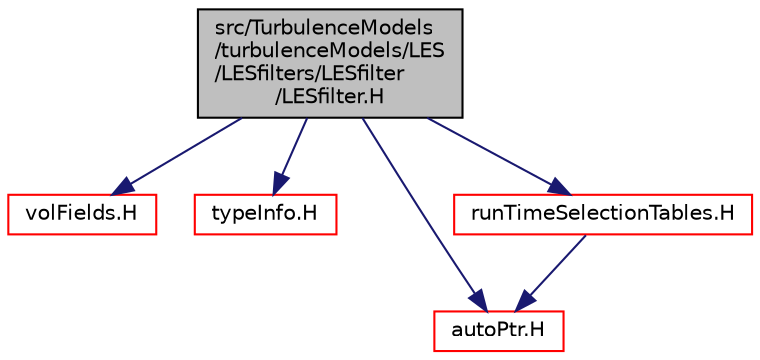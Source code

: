 digraph "src/TurbulenceModels/turbulenceModels/LES/LESfilters/LESfilter/LESfilter.H"
{
  bgcolor="transparent";
  edge [fontname="Helvetica",fontsize="10",labelfontname="Helvetica",labelfontsize="10"];
  node [fontname="Helvetica",fontsize="10",shape=record];
  Node1 [label="src/TurbulenceModels\l/turbulenceModels/LES\l/LESfilters/LESfilter\l/LESfilter.H",height=0.2,width=0.4,color="black", fillcolor="grey75", style="filled", fontcolor="black"];
  Node1 -> Node2 [color="midnightblue",fontsize="10",style="solid",fontname="Helvetica"];
  Node2 [label="volFields.H",height=0.2,width=0.4,color="red",URL="$a05761.html"];
  Node1 -> Node3 [color="midnightblue",fontsize="10",style="solid",fontname="Helvetica"];
  Node3 [label="typeInfo.H",height=0.2,width=0.4,color="red",URL="$a08172.html"];
  Node1 -> Node4 [color="midnightblue",fontsize="10",style="solid",fontname="Helvetica"];
  Node4 [label="autoPtr.H",height=0.2,width=0.4,color="red",URL="$a08761.html"];
  Node1 -> Node5 [color="midnightblue",fontsize="10",style="solid",fontname="Helvetica"];
  Node5 [label="runTimeSelectionTables.H",height=0.2,width=0.4,color="red",URL="$a08151.html",tooltip="Macros to ease declaration of run-time selection tables. "];
  Node5 -> Node4 [color="midnightblue",fontsize="10",style="solid",fontname="Helvetica"];
}
